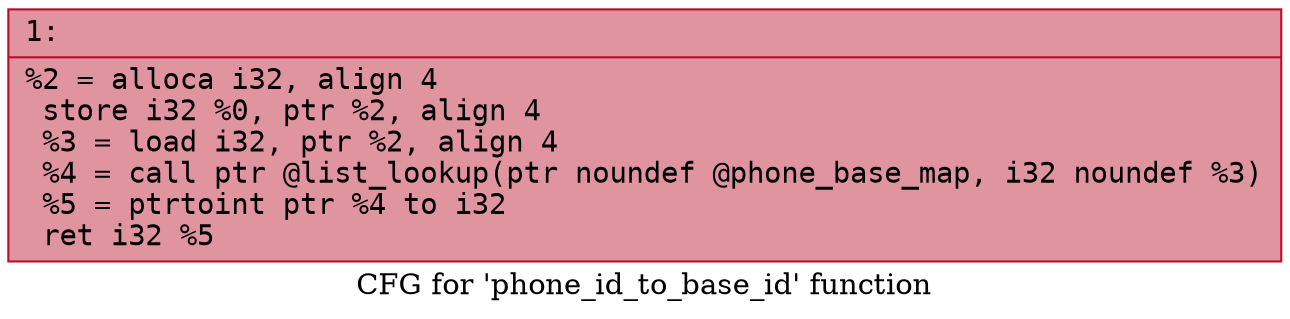 digraph "CFG for 'phone_id_to_base_id' function" {
	label="CFG for 'phone_id_to_base_id' function";

	Node0x6000012f6c60 [shape=record,color="#b70d28ff", style=filled, fillcolor="#b70d2870" fontname="Courier",label="{1:\l|  %2 = alloca i32, align 4\l  store i32 %0, ptr %2, align 4\l  %3 = load i32, ptr %2, align 4\l  %4 = call ptr @list_lookup(ptr noundef @phone_base_map, i32 noundef %3)\l  %5 = ptrtoint ptr %4 to i32\l  ret i32 %5\l}"];
}
